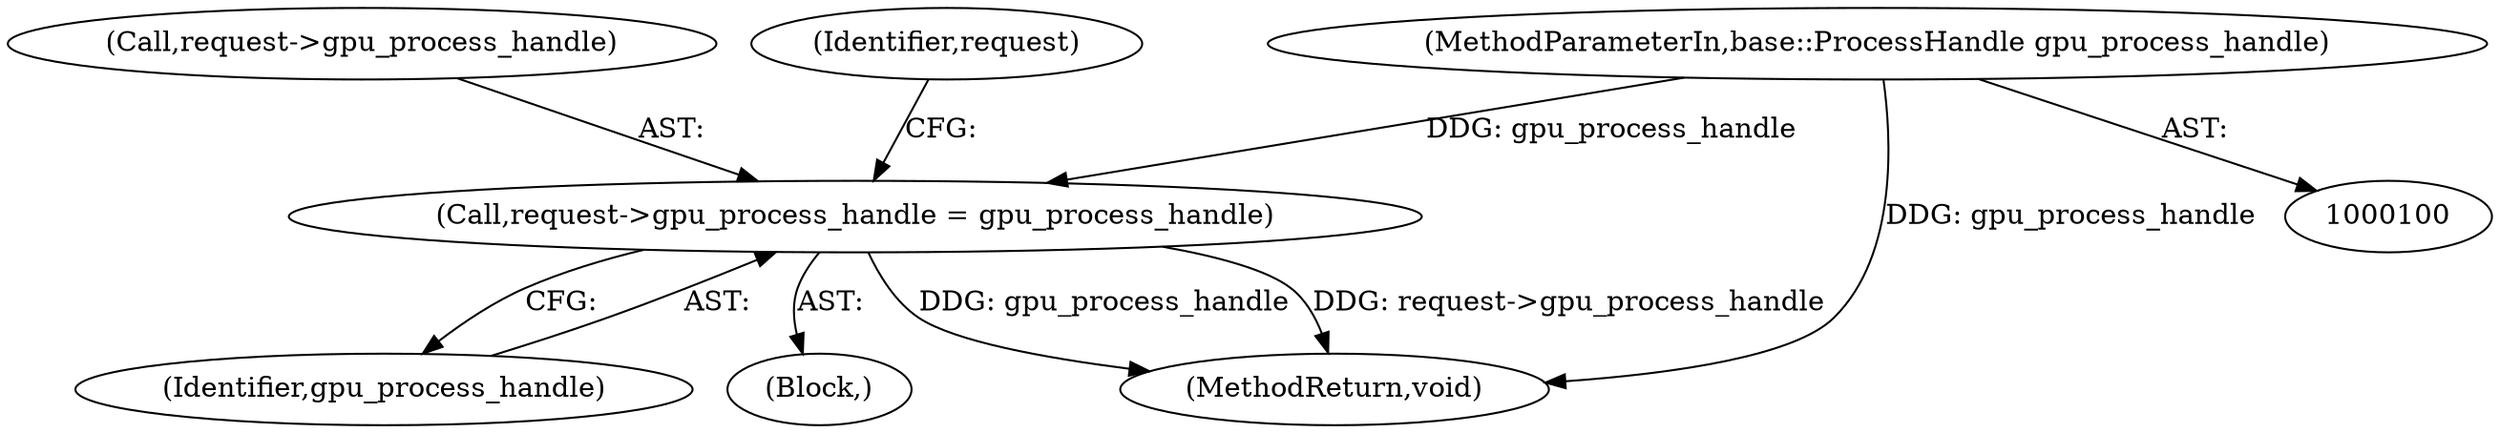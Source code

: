 digraph "0_Chrome_cd0bd79d6ebdb72183e6f0833673464cc10b3600_2@pointer" {
"1000111" [label="(Call,request->gpu_process_handle = gpu_process_handle)"];
"1000103" [label="(MethodParameterIn,base::ProcessHandle gpu_process_handle)"];
"1000115" [label="(Identifier,gpu_process_handle)"];
"1000111" [label="(Call,request->gpu_process_handle = gpu_process_handle)"];
"1000112" [label="(Call,request->gpu_process_handle)"];
"1000105" [label="(Block,)"];
"1000103" [label="(MethodParameterIn,base::ProcessHandle gpu_process_handle)"];
"1000122" [label="(MethodReturn,void)"];
"1000118" [label="(Identifier,request)"];
"1000111" -> "1000105"  [label="AST: "];
"1000111" -> "1000115"  [label="CFG: "];
"1000112" -> "1000111"  [label="AST: "];
"1000115" -> "1000111"  [label="AST: "];
"1000118" -> "1000111"  [label="CFG: "];
"1000111" -> "1000122"  [label="DDG: gpu_process_handle"];
"1000111" -> "1000122"  [label="DDG: request->gpu_process_handle"];
"1000103" -> "1000111"  [label="DDG: gpu_process_handle"];
"1000103" -> "1000100"  [label="AST: "];
"1000103" -> "1000122"  [label="DDG: gpu_process_handle"];
}
